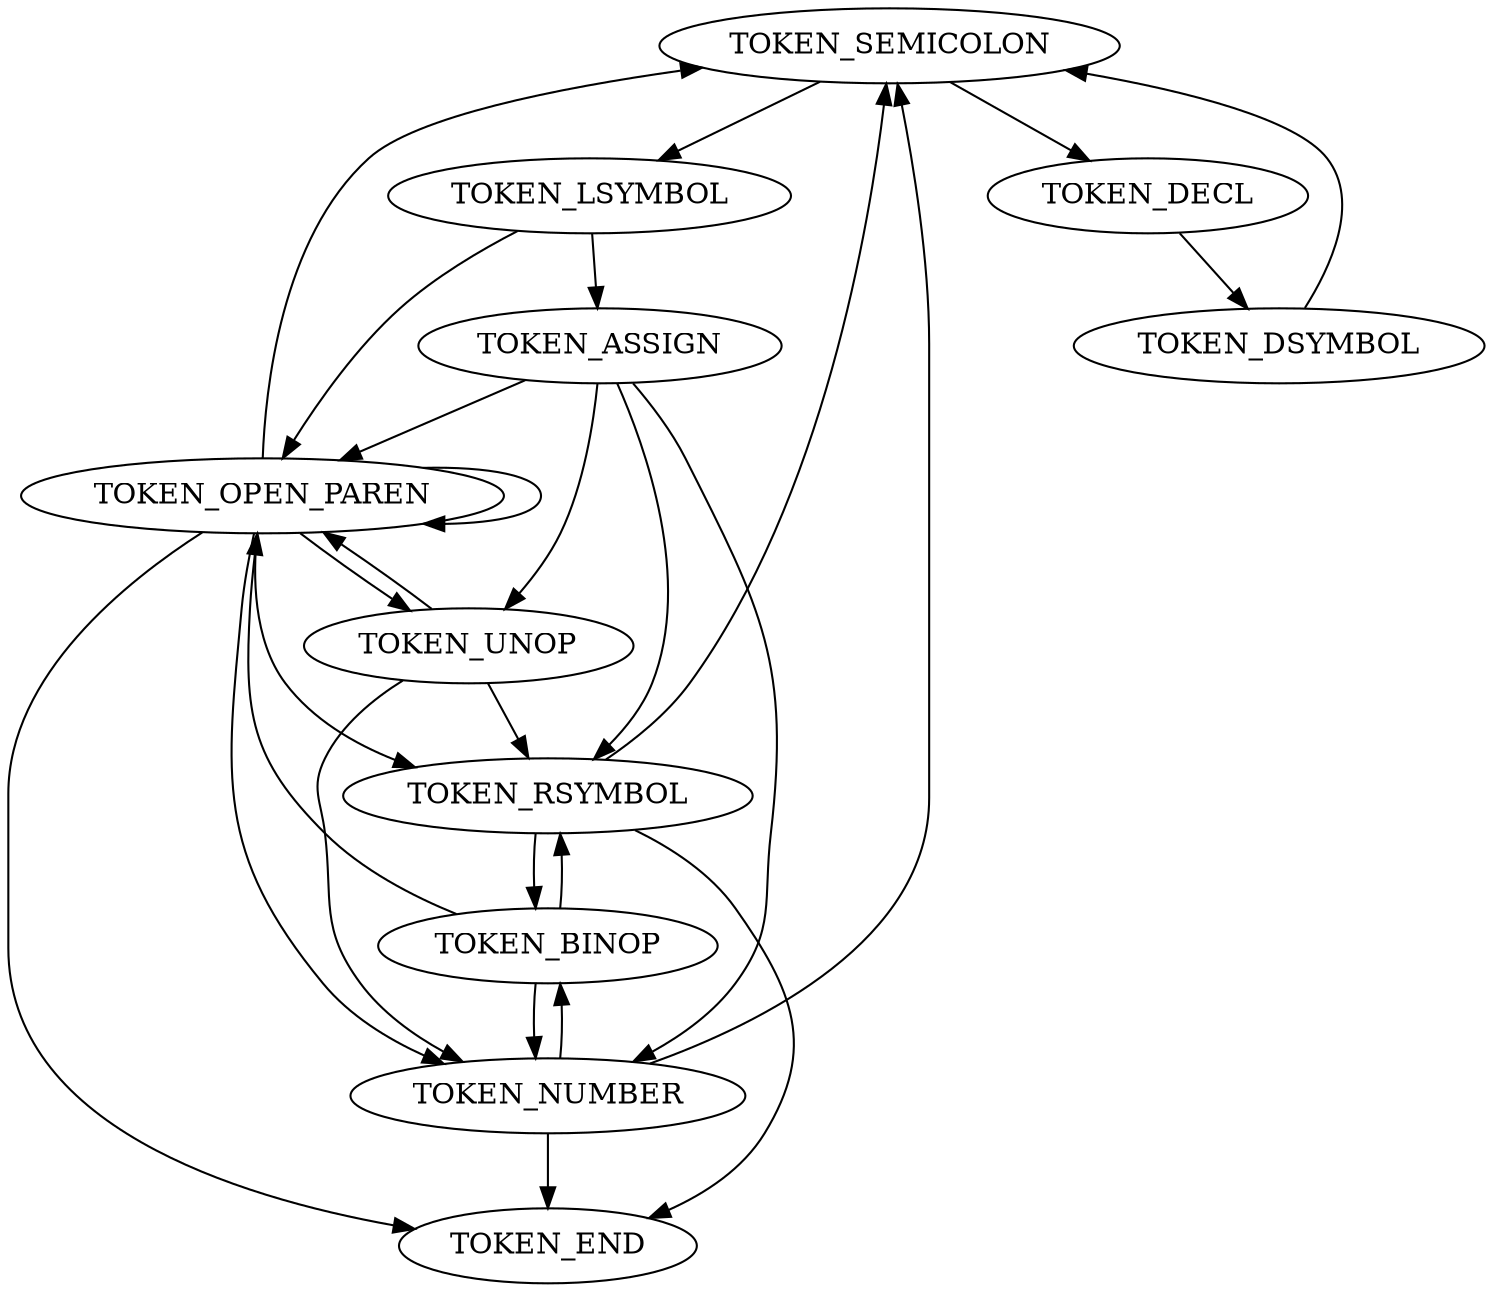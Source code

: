 digraph G {
    // the begining of a statement, lsymbol represents the assigned variable or a function 
    "TOKEN_SEMICOLON" -> "TOKEN_LSYMBOL";
    "TOKEN_SEMICOLON" -> "TOKEN_DECL";
    
    // a declaration, the declared symbol is dsymbol
    "TOKEN_DECL" -> "TOKEN_DSYMBOL" -> "TOKEN_SEMICOLON";
    
    // a lsymbol is at the start of an assign or a function call
    "TOKEN_LSYMBOL" -> "TOKEN_ASSIGN";
    "TOKEN_LSYMBOL" -> "TOKEN_OPEN_PAREN";
    
    // an expression is the rhs of assign
    // expressions must start with '(', symbol or number
    "TOKEN_ASSIGN" -> "TOKEN_OPEN_PAREN";
    "TOKEN_ASSIGN" -> "TOKEN_RSYMBOL";
    "TOKEN_ASSIGN" -> "TOKEN_NUMBER";
    "TOKEN_ASSIGN" -> "TOKEN_UNOP";
    
    // '(' is followed by an expression
    "TOKEN_UNOP" -> "TOKEN_OPEN_PAREN";
    "TOKEN_UNOP" -> "TOKEN_RSYMBOL";
    "TOKEN_UNOP" -> "TOKEN_NUMBER";
    
    // '(' is followed by an expression
    "TOKEN_OPEN_PAREN" -> "TOKEN_OPEN_PAREN";
    "TOKEN_OPEN_PAREN" -> "TOKEN_RSYMBOL";
    "TOKEN_OPEN_PAREN" -> "TOKEN_NUMBER";
    "TOKEN_OPEN_PAREN" -> "TOKEN_UNOP";
    
    // a rsymbol or number is followed by a binop
    "TOKEN_RSYMBOL" -> "TOKEN_BINOP";
    "TOKEN_NUMBER" -> "TOKEN_BINOP";
    
    // a binop is followed by an expression (cannot start with an unary op)
    "TOKEN_BINOP" -> "TOKEN_OPEN_PAREN";
    "TOKEN_BINOP" -> "TOKEN_RSYMBOL";
    "TOKEN_BINOP" -> "TOKEN_NUMBER";
    
    "TOKEN_OPEN_PAREN" -> "TOKEN_SEMICOLON";
    "TOKEN_RSYMBOL" -> "TOKEN_SEMICOLON";
    "TOKEN_NUMBER" -> "TOKEN_SEMICOLON";
    
    
    "TOKEN_OPEN_PAREN" -> "TOKEN_END";
    "TOKEN_RSYMBOL" -> "TOKEN_END";
    "TOKEN_NUMBER" -> "TOKEN_END";
}